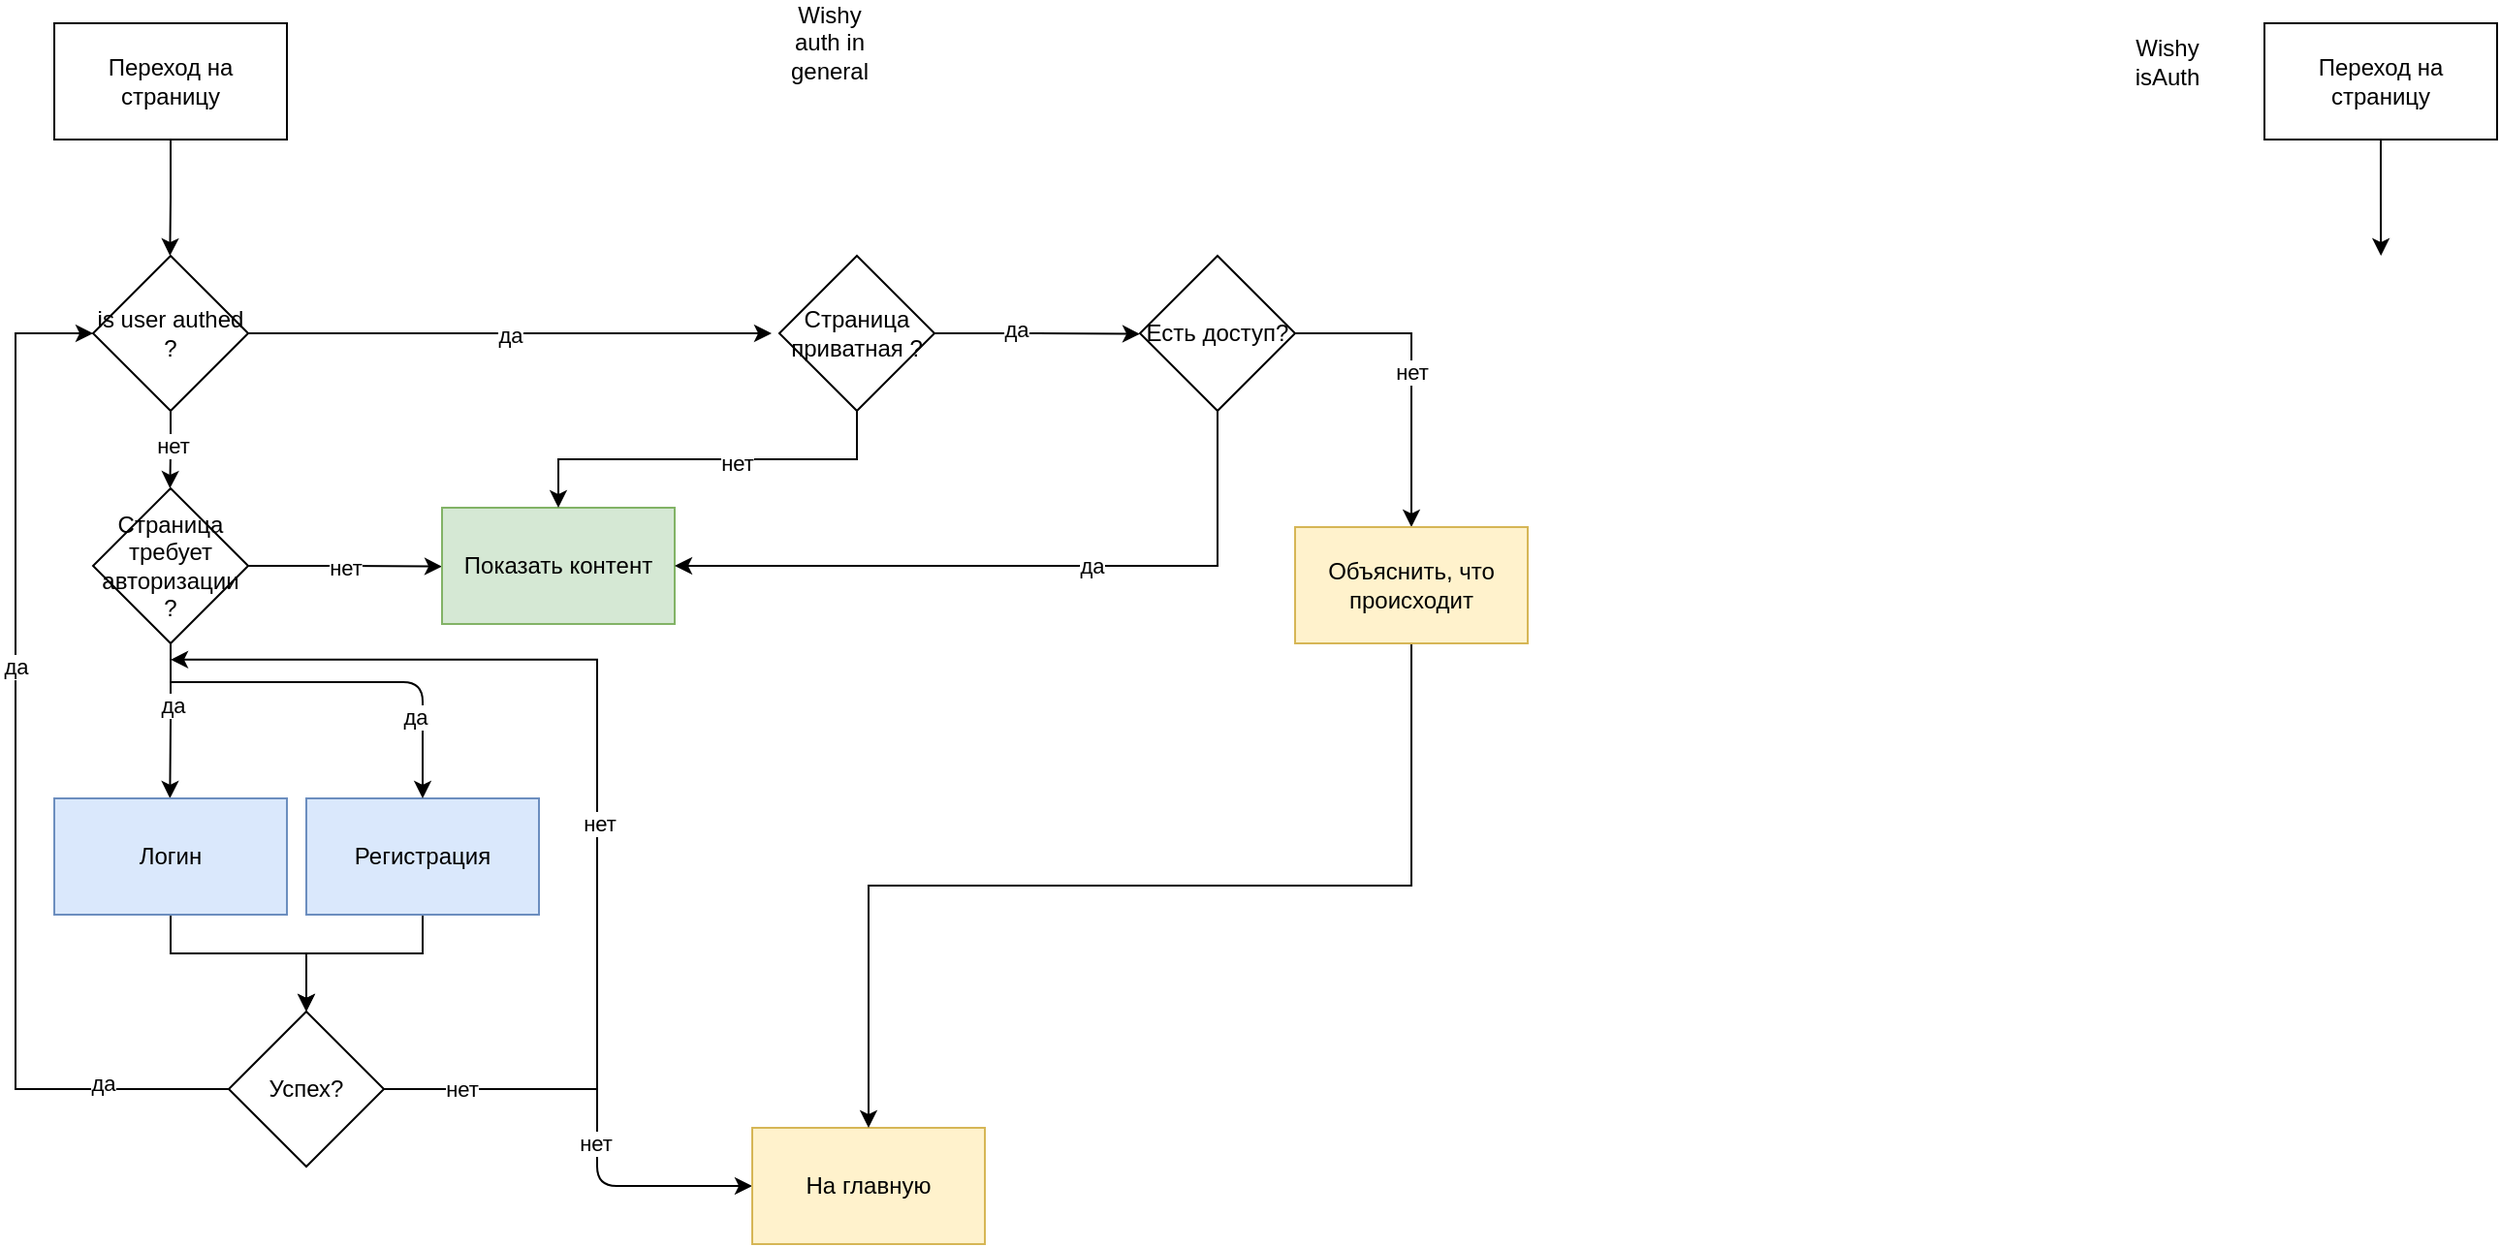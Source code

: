 <mxfile version="14.4.8" type="github">
  <diagram id="C5RBs43oDa-KdzZeNtuy" name="Page-1">
    <mxGraphModel dx="5192" dy="2896" grid="1" gridSize="10" guides="1" tooltips="1" connect="1" arrows="1" fold="1" page="1" pageScale="1" pageWidth="827" pageHeight="1169" math="0" shadow="0">
      <root>
        <mxCell id="WIyWlLk6GJQsqaUBKTNV-0" />
        <mxCell id="WIyWlLk6GJQsqaUBKTNV-1" parent="WIyWlLk6GJQsqaUBKTNV-0" />
        <mxCell id="O1B-n6MP7tAba4WvUYOS-1" style="edgeStyle=orthogonalEdgeStyle;rounded=0;orthogonalLoop=1;jettySize=auto;html=1;exitX=0.5;exitY=1;exitDx=0;exitDy=0;" edge="1" parent="WIyWlLk6GJQsqaUBKTNV-1" source="O1B-n6MP7tAba4WvUYOS-0">
          <mxGeometry relative="1" as="geometry">
            <mxPoint x="99.667" y="160" as="targetPoint" />
          </mxGeometry>
        </mxCell>
        <mxCell id="O1B-n6MP7tAba4WvUYOS-0" value="Переход на страницу" style="rounded=0;whiteSpace=wrap;html=1;" vertex="1" parent="WIyWlLk6GJQsqaUBKTNV-1">
          <mxGeometry x="40" y="40" width="120" height="60" as="geometry" />
        </mxCell>
        <mxCell id="O1B-n6MP7tAba4WvUYOS-3" value="да" style="edgeStyle=orthogonalEdgeStyle;rounded=0;orthogonalLoop=1;jettySize=auto;html=1;exitX=1;exitY=0.5;exitDx=0;exitDy=0;" edge="1" parent="WIyWlLk6GJQsqaUBKTNV-1" source="O1B-n6MP7tAba4WvUYOS-2">
          <mxGeometry relative="1" as="geometry">
            <mxPoint x="410" y="200" as="targetPoint" />
          </mxGeometry>
        </mxCell>
        <mxCell id="O1B-n6MP7tAba4WvUYOS-4" style="edgeStyle=orthogonalEdgeStyle;rounded=0;orthogonalLoop=1;jettySize=auto;html=1;exitX=0.5;exitY=1;exitDx=0;exitDy=0;" edge="1" parent="WIyWlLk6GJQsqaUBKTNV-1" source="O1B-n6MP7tAba4WvUYOS-2">
          <mxGeometry relative="1" as="geometry">
            <mxPoint x="99.667" y="280" as="targetPoint" />
          </mxGeometry>
        </mxCell>
        <mxCell id="O1B-n6MP7tAba4WvUYOS-13" value="нет" style="edgeLabel;html=1;align=center;verticalAlign=middle;resizable=0;points=[];" vertex="1" connectable="0" parent="O1B-n6MP7tAba4WvUYOS-4">
          <mxGeometry x="-0.116" y="1" relative="1" as="geometry">
            <mxPoint as="offset" />
          </mxGeometry>
        </mxCell>
        <mxCell id="O1B-n6MP7tAba4WvUYOS-2" value="is user authed ?" style="rhombus;whiteSpace=wrap;html=1;" vertex="1" parent="WIyWlLk6GJQsqaUBKTNV-1">
          <mxGeometry x="60" y="160" width="80" height="80" as="geometry" />
        </mxCell>
        <mxCell id="O1B-n6MP7tAba4WvUYOS-12" value="нет" style="edgeStyle=orthogonalEdgeStyle;rounded=0;orthogonalLoop=1;jettySize=auto;html=1;exitX=1;exitY=0.5;exitDx=0;exitDy=0;" edge="1" parent="WIyWlLk6GJQsqaUBKTNV-1" source="O1B-n6MP7tAba4WvUYOS-5">
          <mxGeometry relative="1" as="geometry">
            <mxPoint x="240" y="320.333" as="targetPoint" />
          </mxGeometry>
        </mxCell>
        <mxCell id="O1B-n6MP7tAba4WvUYOS-14" style="edgeStyle=orthogonalEdgeStyle;rounded=0;orthogonalLoop=1;jettySize=auto;html=1;exitX=0.5;exitY=1;exitDx=0;exitDy=0;" edge="1" parent="WIyWlLk6GJQsqaUBKTNV-1" source="O1B-n6MP7tAba4WvUYOS-5">
          <mxGeometry relative="1" as="geometry">
            <mxPoint x="99.667" y="440" as="targetPoint" />
            <Array as="points">
              <mxPoint x="100" y="400" />
              <mxPoint x="100" y="400" />
            </Array>
          </mxGeometry>
        </mxCell>
        <mxCell id="O1B-n6MP7tAba4WvUYOS-15" value="да" style="edgeLabel;html=1;align=center;verticalAlign=middle;resizable=0;points=[];" vertex="1" connectable="0" parent="O1B-n6MP7tAba4WvUYOS-14">
          <mxGeometry x="-0.203" y="1" relative="1" as="geometry">
            <mxPoint as="offset" />
          </mxGeometry>
        </mxCell>
        <mxCell id="O1B-n6MP7tAba4WvUYOS-5" value="Страница требует авторизации ?" style="rhombus;whiteSpace=wrap;html=1;" vertex="1" parent="WIyWlLk6GJQsqaUBKTNV-1">
          <mxGeometry x="60" y="280" width="80" height="80" as="geometry" />
        </mxCell>
        <mxCell id="O1B-n6MP7tAba4WvUYOS-11" value="Показать контент" style="rounded=0;whiteSpace=wrap;html=1;fillColor=#d5e8d4;strokeColor=#82b366;" vertex="1" parent="WIyWlLk6GJQsqaUBKTNV-1">
          <mxGeometry x="240" y="290" width="120" height="60" as="geometry" />
        </mxCell>
        <mxCell id="O1B-n6MP7tAba4WvUYOS-23" style="edgeStyle=orthogonalEdgeStyle;rounded=0;orthogonalLoop=1;jettySize=auto;html=1;exitX=0.5;exitY=1;exitDx=0;exitDy=0;entryX=0.5;entryY=0;entryDx=0;entryDy=0;" edge="1" parent="WIyWlLk6GJQsqaUBKTNV-1" source="O1B-n6MP7tAba4WvUYOS-17" target="O1B-n6MP7tAba4WvUYOS-22">
          <mxGeometry relative="1" as="geometry">
            <Array as="points">
              <mxPoint x="100" y="520" />
              <mxPoint x="170" y="520" />
            </Array>
          </mxGeometry>
        </mxCell>
        <mxCell id="O1B-n6MP7tAba4WvUYOS-17" value="Логин" style="rounded=0;whiteSpace=wrap;html=1;fillColor=#dae8fc;strokeColor=#6c8ebf;" vertex="1" parent="WIyWlLk6GJQsqaUBKTNV-1">
          <mxGeometry x="40" y="440" width="120" height="60" as="geometry" />
        </mxCell>
        <mxCell id="O1B-n6MP7tAba4WvUYOS-24" style="edgeStyle=orthogonalEdgeStyle;rounded=0;orthogonalLoop=1;jettySize=auto;html=1;exitX=0.5;exitY=1;exitDx=0;exitDy=0;entryX=0.5;entryY=0;entryDx=0;entryDy=0;" edge="1" parent="WIyWlLk6GJQsqaUBKTNV-1" source="O1B-n6MP7tAba4WvUYOS-18" target="O1B-n6MP7tAba4WvUYOS-22">
          <mxGeometry relative="1" as="geometry">
            <mxPoint x="170" y="540" as="targetPoint" />
            <Array as="points">
              <mxPoint x="230" y="520" />
              <mxPoint x="170" y="520" />
            </Array>
          </mxGeometry>
        </mxCell>
        <mxCell id="O1B-n6MP7tAba4WvUYOS-18" value="Регистрация" style="rounded=0;whiteSpace=wrap;html=1;fillColor=#dae8fc;strokeColor=#6c8ebf;" vertex="1" parent="WIyWlLk6GJQsqaUBKTNV-1">
          <mxGeometry x="170" y="440" width="120" height="60" as="geometry" />
        </mxCell>
        <mxCell id="O1B-n6MP7tAba4WvUYOS-20" value="" style="endArrow=classic;html=1;entryX=0.5;entryY=0;entryDx=0;entryDy=0;" edge="1" parent="WIyWlLk6GJQsqaUBKTNV-1" target="O1B-n6MP7tAba4WvUYOS-18">
          <mxGeometry width="50" height="50" relative="1" as="geometry">
            <mxPoint x="100" y="380" as="sourcePoint" />
            <mxPoint x="390" y="290" as="targetPoint" />
            <Array as="points">
              <mxPoint x="230" y="380" />
            </Array>
          </mxGeometry>
        </mxCell>
        <mxCell id="O1B-n6MP7tAba4WvUYOS-21" value="да" style="edgeLabel;html=1;align=center;verticalAlign=middle;resizable=0;points=[];" vertex="1" connectable="0" parent="O1B-n6MP7tAba4WvUYOS-20">
          <mxGeometry x="0.551" y="-4" relative="1" as="geometry">
            <mxPoint as="offset" />
          </mxGeometry>
        </mxCell>
        <mxCell id="O1B-n6MP7tAba4WvUYOS-50" style="edgeStyle=orthogonalEdgeStyle;rounded=0;orthogonalLoop=1;jettySize=auto;html=1;exitX=1;exitY=0.5;exitDx=0;exitDy=0;" edge="1" parent="WIyWlLk6GJQsqaUBKTNV-1" source="O1B-n6MP7tAba4WvUYOS-22">
          <mxGeometry relative="1" as="geometry">
            <mxPoint x="100" y="368.4" as="targetPoint" />
            <Array as="points">
              <mxPoint x="320" y="590" />
              <mxPoint x="320" y="368" />
            </Array>
          </mxGeometry>
        </mxCell>
        <mxCell id="O1B-n6MP7tAba4WvUYOS-51" value="нет" style="edgeLabel;html=1;align=center;verticalAlign=middle;resizable=0;points=[];" vertex="1" connectable="0" parent="O1B-n6MP7tAba4WvUYOS-50">
          <mxGeometry x="-0.195" relative="1" as="geometry">
            <mxPoint x="-70.03" y="112" as="offset" />
          </mxGeometry>
        </mxCell>
        <mxCell id="O1B-n6MP7tAba4WvUYOS-52" value="нет" style="edgeLabel;html=1;align=center;verticalAlign=middle;resizable=0;points=[];" vertex="1" connectable="0" parent="O1B-n6MP7tAba4WvUYOS-50">
          <mxGeometry x="-0.102" y="-1" relative="1" as="geometry">
            <mxPoint as="offset" />
          </mxGeometry>
        </mxCell>
        <mxCell id="O1B-n6MP7tAba4WvUYOS-54" style="edgeStyle=orthogonalEdgeStyle;rounded=0;orthogonalLoop=1;jettySize=auto;html=1;exitX=0;exitY=0.5;exitDx=0;exitDy=0;entryX=0;entryY=0.5;entryDx=0;entryDy=0;" edge="1" parent="WIyWlLk6GJQsqaUBKTNV-1" source="O1B-n6MP7tAba4WvUYOS-22" target="O1B-n6MP7tAba4WvUYOS-2">
          <mxGeometry relative="1" as="geometry">
            <Array as="points">
              <mxPoint x="20" y="590" />
              <mxPoint x="20" y="200" />
            </Array>
          </mxGeometry>
        </mxCell>
        <mxCell id="O1B-n6MP7tAba4WvUYOS-55" value="да" style="edgeLabel;html=1;align=center;verticalAlign=middle;resizable=0;points=[];" vertex="1" connectable="0" parent="O1B-n6MP7tAba4WvUYOS-54">
          <mxGeometry x="0.215" relative="1" as="geometry">
            <mxPoint as="offset" />
          </mxGeometry>
        </mxCell>
        <mxCell id="O1B-n6MP7tAba4WvUYOS-56" value="да" style="edgeLabel;html=1;align=center;verticalAlign=middle;resizable=0;points=[];" vertex="1" connectable="0" parent="O1B-n6MP7tAba4WvUYOS-54">
          <mxGeometry x="-0.757" y="-3" relative="1" as="geometry">
            <mxPoint as="offset" />
          </mxGeometry>
        </mxCell>
        <mxCell id="O1B-n6MP7tAba4WvUYOS-22" value="Успех?" style="rhombus;whiteSpace=wrap;html=1;" vertex="1" parent="WIyWlLk6GJQsqaUBKTNV-1">
          <mxGeometry x="130" y="550" width="80" height="80" as="geometry" />
        </mxCell>
        <mxCell id="O1B-n6MP7tAba4WvUYOS-29" value="" style="endArrow=classic;html=1;" edge="1" parent="WIyWlLk6GJQsqaUBKTNV-1">
          <mxGeometry width="50" height="50" relative="1" as="geometry">
            <mxPoint x="320" y="590" as="sourcePoint" />
            <mxPoint x="400" y="640" as="targetPoint" />
            <Array as="points">
              <mxPoint x="320" y="640" />
            </Array>
          </mxGeometry>
        </mxCell>
        <mxCell id="O1B-n6MP7tAba4WvUYOS-53" value="нет" style="edgeLabel;html=1;align=center;verticalAlign=middle;resizable=0;points=[];" vertex="1" connectable="0" parent="O1B-n6MP7tAba4WvUYOS-29">
          <mxGeometry x="-0.569" y="-1" relative="1" as="geometry">
            <mxPoint as="offset" />
          </mxGeometry>
        </mxCell>
        <mxCell id="O1B-n6MP7tAba4WvUYOS-30" value="На главную" style="rounded=0;whiteSpace=wrap;html=1;fillColor=#fff2cc;strokeColor=#d6b656;" vertex="1" parent="WIyWlLk6GJQsqaUBKTNV-1">
          <mxGeometry x="400" y="610" width="120" height="60" as="geometry" />
        </mxCell>
        <mxCell id="O1B-n6MP7tAba4WvUYOS-32" style="edgeStyle=orthogonalEdgeStyle;rounded=0;orthogonalLoop=1;jettySize=auto;html=1;exitX=1;exitY=0.5;exitDx=0;exitDy=0;" edge="1" parent="WIyWlLk6GJQsqaUBKTNV-1" source="O1B-n6MP7tAba4WvUYOS-31">
          <mxGeometry relative="1" as="geometry">
            <mxPoint x="600" y="200.333" as="targetPoint" />
          </mxGeometry>
        </mxCell>
        <mxCell id="O1B-n6MP7tAba4WvUYOS-33" value="да" style="edgeLabel;html=1;align=center;verticalAlign=middle;resizable=0;points=[];" vertex="1" connectable="0" parent="O1B-n6MP7tAba4WvUYOS-32">
          <mxGeometry x="-0.219" y="2" relative="1" as="geometry">
            <mxPoint as="offset" />
          </mxGeometry>
        </mxCell>
        <mxCell id="O1B-n6MP7tAba4WvUYOS-59" style="edgeStyle=orthogonalEdgeStyle;rounded=0;orthogonalLoop=1;jettySize=auto;html=1;exitX=0.5;exitY=1;exitDx=0;exitDy=0;" edge="1" parent="WIyWlLk6GJQsqaUBKTNV-1" source="O1B-n6MP7tAba4WvUYOS-31" target="O1B-n6MP7tAba4WvUYOS-11">
          <mxGeometry relative="1" as="geometry" />
        </mxCell>
        <mxCell id="O1B-n6MP7tAba4WvUYOS-60" value="нет" style="edgeLabel;html=1;align=center;verticalAlign=middle;resizable=0;points=[];" vertex="1" connectable="0" parent="O1B-n6MP7tAba4WvUYOS-59">
          <mxGeometry x="-0.146" y="2" relative="1" as="geometry">
            <mxPoint as="offset" />
          </mxGeometry>
        </mxCell>
        <mxCell id="O1B-n6MP7tAba4WvUYOS-31" value="Страница приватная ?" style="rhombus;whiteSpace=wrap;html=1;" vertex="1" parent="WIyWlLk6GJQsqaUBKTNV-1">
          <mxGeometry x="414" y="160" width="80" height="80" as="geometry" />
        </mxCell>
        <mxCell id="O1B-n6MP7tAba4WvUYOS-35" value="нет" style="edgeStyle=orthogonalEdgeStyle;rounded=0;orthogonalLoop=1;jettySize=auto;html=1;exitX=1;exitY=0.5;exitDx=0;exitDy=0;entryX=0.5;entryY=0;entryDx=0;entryDy=0;" edge="1" parent="WIyWlLk6GJQsqaUBKTNV-1" source="O1B-n6MP7tAba4WvUYOS-34" target="O1B-n6MP7tAba4WvUYOS-43">
          <mxGeometry relative="1" as="geometry">
            <mxPoint x="740.0" y="200.333" as="targetPoint" />
          </mxGeometry>
        </mxCell>
        <mxCell id="O1B-n6MP7tAba4WvUYOS-39" style="edgeStyle=orthogonalEdgeStyle;rounded=0;orthogonalLoop=1;jettySize=auto;html=1;exitX=0.5;exitY=1;exitDx=0;exitDy=0;entryX=1;entryY=0.5;entryDx=0;entryDy=0;" edge="1" parent="WIyWlLk6GJQsqaUBKTNV-1" source="O1B-n6MP7tAba4WvUYOS-34" target="O1B-n6MP7tAba4WvUYOS-11">
          <mxGeometry relative="1" as="geometry">
            <mxPoint x="639.667" y="290" as="targetPoint" />
          </mxGeometry>
        </mxCell>
        <mxCell id="O1B-n6MP7tAba4WvUYOS-40" value="да" style="edgeLabel;html=1;align=center;verticalAlign=middle;resizable=0;points=[];" vertex="1" connectable="0" parent="O1B-n6MP7tAba4WvUYOS-39">
          <mxGeometry x="-0.192" relative="1" as="geometry">
            <mxPoint as="offset" />
          </mxGeometry>
        </mxCell>
        <mxCell id="O1B-n6MP7tAba4WvUYOS-34" value="Есть доступ?" style="rhombus;whiteSpace=wrap;html=1;" vertex="1" parent="WIyWlLk6GJQsqaUBKTNV-1">
          <mxGeometry x="600" y="160" width="80" height="80" as="geometry" />
        </mxCell>
        <mxCell id="O1B-n6MP7tAba4WvUYOS-44" style="edgeStyle=orthogonalEdgeStyle;rounded=0;orthogonalLoop=1;jettySize=auto;html=1;exitX=0.5;exitY=1;exitDx=0;exitDy=0;entryX=0.5;entryY=0;entryDx=0;entryDy=0;" edge="1" parent="WIyWlLk6GJQsqaUBKTNV-1" source="O1B-n6MP7tAba4WvUYOS-43" target="O1B-n6MP7tAba4WvUYOS-30">
          <mxGeometry relative="1" as="geometry" />
        </mxCell>
        <mxCell id="O1B-n6MP7tAba4WvUYOS-43" value="Объяснить, что происходит" style="rounded=0;whiteSpace=wrap;html=1;fillColor=#fff2cc;strokeColor=#d6b656;" vertex="1" parent="WIyWlLk6GJQsqaUBKTNV-1">
          <mxGeometry x="680" y="300" width="120" height="60" as="geometry" />
        </mxCell>
        <mxCell id="O1B-n6MP7tAba4WvUYOS-61" value="Wishy auth in general" style="text;html=1;strokeColor=none;fillColor=none;align=center;verticalAlign=middle;whiteSpace=wrap;rounded=0;" vertex="1" parent="WIyWlLk6GJQsqaUBKTNV-1">
          <mxGeometry x="420" y="40" width="40" height="20" as="geometry" />
        </mxCell>
        <mxCell id="O1B-n6MP7tAba4WvUYOS-62" value="Wishy isAuth" style="text;html=1;strokeColor=none;fillColor=none;align=center;verticalAlign=middle;whiteSpace=wrap;rounded=0;" vertex="1" parent="WIyWlLk6GJQsqaUBKTNV-1">
          <mxGeometry x="1110" y="50" width="40" height="20" as="geometry" />
        </mxCell>
        <mxCell id="O1B-n6MP7tAba4WvUYOS-68" style="edgeStyle=orthogonalEdgeStyle;rounded=0;orthogonalLoop=1;jettySize=auto;html=1;exitX=0.5;exitY=1;exitDx=0;exitDy=0;" edge="1" parent="WIyWlLk6GJQsqaUBKTNV-1" source="O1B-n6MP7tAba4WvUYOS-64">
          <mxGeometry relative="1" as="geometry">
            <mxPoint x="1240.093" y="160" as="targetPoint" />
          </mxGeometry>
        </mxCell>
        <mxCell id="O1B-n6MP7tAba4WvUYOS-64" value="Переход на страницу" style="rounded=0;whiteSpace=wrap;html=1;" vertex="1" parent="WIyWlLk6GJQsqaUBKTNV-1">
          <mxGeometry x="1180" y="40" width="120" height="60" as="geometry" />
        </mxCell>
      </root>
    </mxGraphModel>
  </diagram>
</mxfile>
